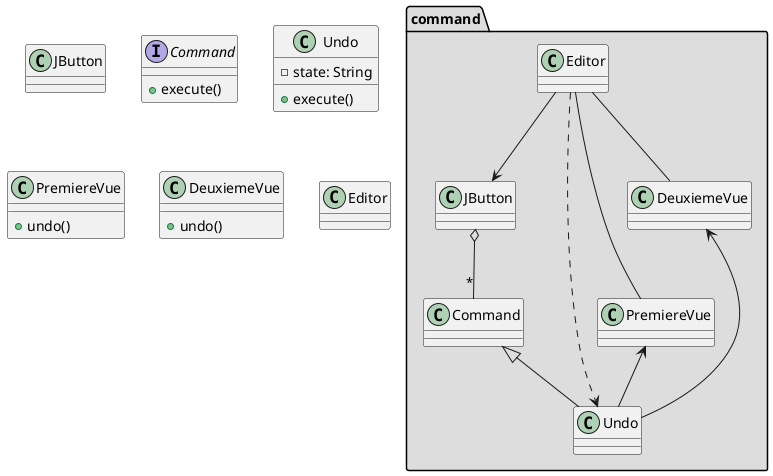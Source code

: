 @startuml Command

package "command" #DDDDDD {
	JButton o-- "*" Command
    Command <|-- Undo
    PremiereVue <-- Undo
    DeuxiemeVue <-- Undo

    Editor -- PremiereVue
    Editor -- DeuxiemeVue
    Editor ..> Undo
    Editor --> JButton
}


class JButton{}

interface Command{
    + execute()
}

class Undo{
	- state: String

    + execute()
}

class PremiereVue{
    + undo()
}

class DeuxiemeVue{
    + undo()
}

class Editor{}


@enduml